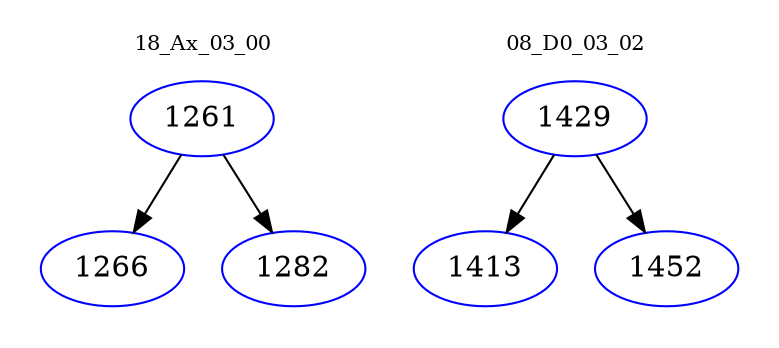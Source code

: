 digraph{
subgraph cluster_0 {
color = white
label = "18_Ax_03_00";
fontsize=10;
T0_1261 [label="1261", color="blue"]
T0_1261 -> T0_1266 [color="black"]
T0_1266 [label="1266", color="blue"]
T0_1261 -> T0_1282 [color="black"]
T0_1282 [label="1282", color="blue"]
}
subgraph cluster_1 {
color = white
label = "08_D0_03_02";
fontsize=10;
T1_1429 [label="1429", color="blue"]
T1_1429 -> T1_1413 [color="black"]
T1_1413 [label="1413", color="blue"]
T1_1429 -> T1_1452 [color="black"]
T1_1452 [label="1452", color="blue"]
}
}
